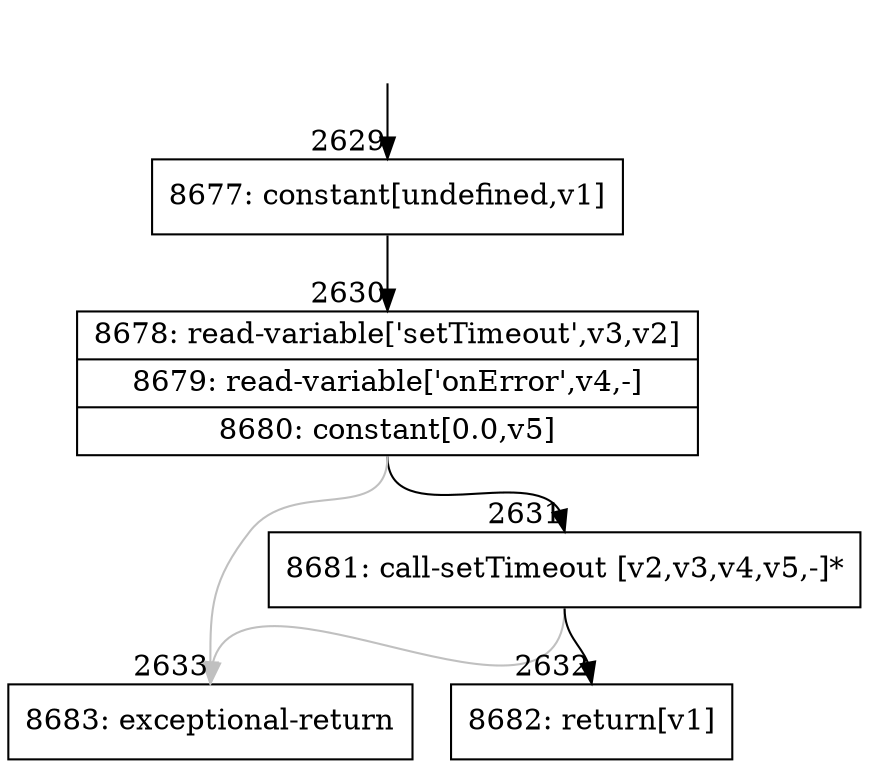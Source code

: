 digraph {
rankdir="TD"
BB_entry134[shape=none,label=""];
BB_entry134 -> BB2629 [tailport=s, headport=n, headlabel="    2629"]
BB2629 [shape=record label="{8677: constant[undefined,v1]}" ] 
BB2629 -> BB2630 [tailport=s, headport=n, headlabel="      2630"]
BB2630 [shape=record label="{8678: read-variable['setTimeout',v3,v2]|8679: read-variable['onError',v4,-]|8680: constant[0.0,v5]}" ] 
BB2630 -> BB2631 [tailport=s, headport=n, headlabel="      2631"]
BB2630 -> BB2633 [tailport=s, headport=n, color=gray, headlabel="      2633"]
BB2631 [shape=record label="{8681: call-setTimeout [v2,v3,v4,v5,-]*}" ] 
BB2631 -> BB2632 [tailport=s, headport=n, headlabel="      2632"]
BB2631 -> BB2633 [tailport=s, headport=n, color=gray]
BB2632 [shape=record label="{8682: return[v1]}" ] 
BB2633 [shape=record label="{8683: exceptional-return}" ] 
//#$~ 4697
}

